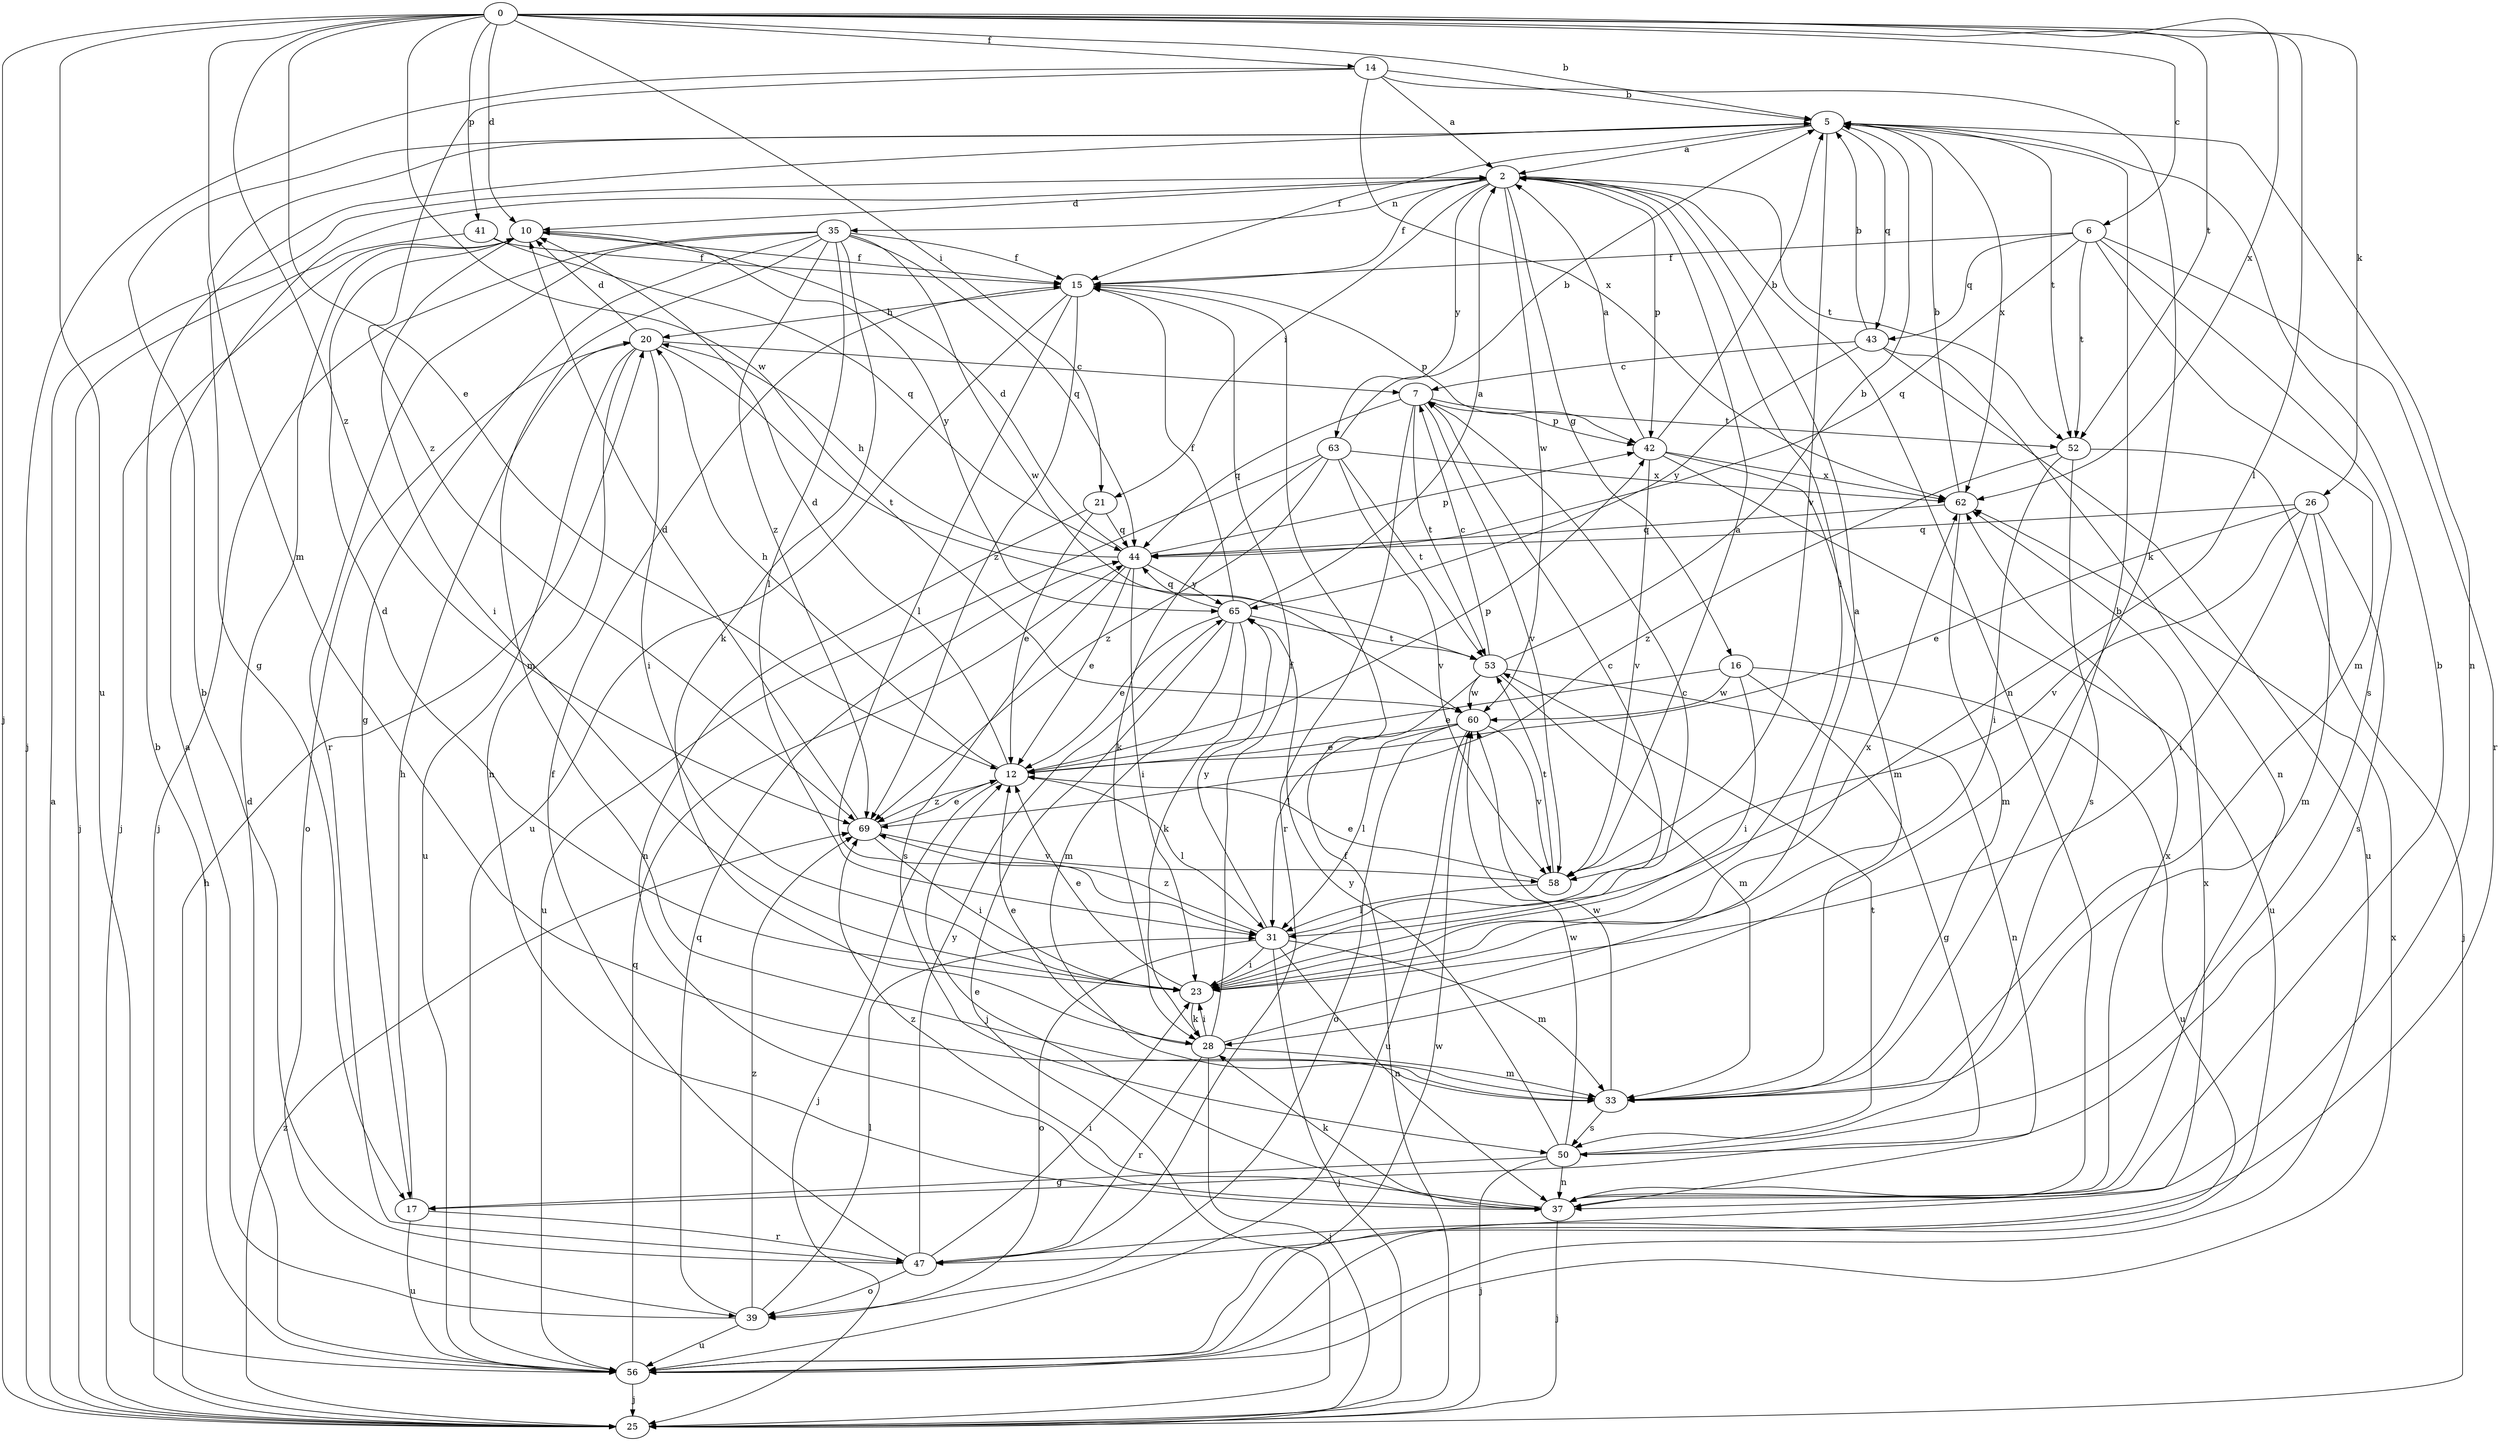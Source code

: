 strict digraph  {
0;
2;
5;
6;
7;
10;
12;
14;
15;
16;
17;
20;
21;
23;
25;
26;
28;
31;
33;
35;
37;
39;
41;
42;
43;
44;
47;
50;
52;
53;
56;
58;
60;
62;
63;
65;
69;
0 -> 5  [label=b];
0 -> 6  [label=c];
0 -> 10  [label=d];
0 -> 12  [label=e];
0 -> 14  [label=f];
0 -> 21  [label=i];
0 -> 25  [label=j];
0 -> 26  [label=k];
0 -> 31  [label=l];
0 -> 33  [label=m];
0 -> 41  [label=p];
0 -> 52  [label=t];
0 -> 56  [label=u];
0 -> 60  [label=w];
0 -> 62  [label=x];
0 -> 69  [label=z];
2 -> 10  [label=d];
2 -> 15  [label=f];
2 -> 16  [label=g];
2 -> 21  [label=i];
2 -> 23  [label=i];
2 -> 35  [label=n];
2 -> 37  [label=n];
2 -> 42  [label=p];
2 -> 52  [label=t];
2 -> 60  [label=w];
2 -> 63  [label=y];
5 -> 2  [label=a];
5 -> 15  [label=f];
5 -> 17  [label=g];
5 -> 37  [label=n];
5 -> 43  [label=q];
5 -> 52  [label=t];
5 -> 58  [label=v];
5 -> 62  [label=x];
6 -> 15  [label=f];
6 -> 33  [label=m];
6 -> 43  [label=q];
6 -> 44  [label=q];
6 -> 47  [label=r];
6 -> 50  [label=s];
6 -> 52  [label=t];
7 -> 42  [label=p];
7 -> 44  [label=q];
7 -> 47  [label=r];
7 -> 52  [label=t];
7 -> 53  [label=t];
7 -> 58  [label=v];
10 -> 15  [label=f];
10 -> 23  [label=i];
10 -> 25  [label=j];
10 -> 65  [label=y];
12 -> 10  [label=d];
12 -> 20  [label=h];
12 -> 25  [label=j];
12 -> 31  [label=l];
12 -> 42  [label=p];
12 -> 69  [label=z];
14 -> 2  [label=a];
14 -> 5  [label=b];
14 -> 25  [label=j];
14 -> 28  [label=k];
14 -> 62  [label=x];
14 -> 69  [label=z];
15 -> 20  [label=h];
15 -> 31  [label=l];
15 -> 42  [label=p];
15 -> 56  [label=u];
15 -> 69  [label=z];
16 -> 12  [label=e];
16 -> 17  [label=g];
16 -> 23  [label=i];
16 -> 56  [label=u];
16 -> 60  [label=w];
17 -> 20  [label=h];
17 -> 47  [label=r];
17 -> 56  [label=u];
20 -> 7  [label=c];
20 -> 10  [label=d];
20 -> 23  [label=i];
20 -> 37  [label=n];
20 -> 39  [label=o];
20 -> 53  [label=t];
20 -> 56  [label=u];
21 -> 12  [label=e];
21 -> 37  [label=n];
21 -> 44  [label=q];
23 -> 7  [label=c];
23 -> 10  [label=d];
23 -> 12  [label=e];
23 -> 28  [label=k];
23 -> 62  [label=x];
25 -> 2  [label=a];
25 -> 15  [label=f];
25 -> 20  [label=h];
25 -> 69  [label=z];
26 -> 12  [label=e];
26 -> 23  [label=i];
26 -> 33  [label=m];
26 -> 44  [label=q];
26 -> 50  [label=s];
26 -> 58  [label=v];
28 -> 2  [label=a];
28 -> 12  [label=e];
28 -> 15  [label=f];
28 -> 23  [label=i];
28 -> 25  [label=j];
28 -> 33  [label=m];
28 -> 47  [label=r];
31 -> 7  [label=c];
31 -> 23  [label=i];
31 -> 25  [label=j];
31 -> 33  [label=m];
31 -> 37  [label=n];
31 -> 39  [label=o];
31 -> 65  [label=y];
31 -> 69  [label=z];
33 -> 5  [label=b];
33 -> 50  [label=s];
33 -> 60  [label=w];
35 -> 15  [label=f];
35 -> 17  [label=g];
35 -> 25  [label=j];
35 -> 28  [label=k];
35 -> 31  [label=l];
35 -> 33  [label=m];
35 -> 44  [label=q];
35 -> 47  [label=r];
35 -> 60  [label=w];
35 -> 69  [label=z];
37 -> 5  [label=b];
37 -> 12  [label=e];
37 -> 25  [label=j];
37 -> 28  [label=k];
37 -> 62  [label=x];
37 -> 69  [label=z];
39 -> 2  [label=a];
39 -> 31  [label=l];
39 -> 44  [label=q];
39 -> 56  [label=u];
39 -> 69  [label=z];
41 -> 15  [label=f];
41 -> 25  [label=j];
41 -> 44  [label=q];
42 -> 2  [label=a];
42 -> 5  [label=b];
42 -> 33  [label=m];
42 -> 56  [label=u];
42 -> 58  [label=v];
42 -> 62  [label=x];
43 -> 5  [label=b];
43 -> 7  [label=c];
43 -> 37  [label=n];
43 -> 56  [label=u];
43 -> 65  [label=y];
44 -> 10  [label=d];
44 -> 12  [label=e];
44 -> 20  [label=h];
44 -> 23  [label=i];
44 -> 42  [label=p];
44 -> 50  [label=s];
44 -> 65  [label=y];
47 -> 5  [label=b];
47 -> 15  [label=f];
47 -> 23  [label=i];
47 -> 39  [label=o];
47 -> 62  [label=x];
47 -> 65  [label=y];
50 -> 17  [label=g];
50 -> 25  [label=j];
50 -> 37  [label=n];
50 -> 53  [label=t];
50 -> 60  [label=w];
50 -> 65  [label=y];
52 -> 23  [label=i];
52 -> 25  [label=j];
52 -> 50  [label=s];
52 -> 69  [label=z];
53 -> 5  [label=b];
53 -> 7  [label=c];
53 -> 31  [label=l];
53 -> 33  [label=m];
53 -> 37  [label=n];
53 -> 60  [label=w];
56 -> 5  [label=b];
56 -> 10  [label=d];
56 -> 25  [label=j];
56 -> 44  [label=q];
56 -> 60  [label=w];
56 -> 62  [label=x];
58 -> 2  [label=a];
58 -> 12  [label=e];
58 -> 31  [label=l];
58 -> 53  [label=t];
60 -> 12  [label=e];
60 -> 31  [label=l];
60 -> 39  [label=o];
60 -> 56  [label=u];
60 -> 58  [label=v];
62 -> 5  [label=b];
62 -> 33  [label=m];
62 -> 44  [label=q];
63 -> 5  [label=b];
63 -> 28  [label=k];
63 -> 53  [label=t];
63 -> 56  [label=u];
63 -> 58  [label=v];
63 -> 62  [label=x];
63 -> 69  [label=z];
65 -> 2  [label=a];
65 -> 12  [label=e];
65 -> 15  [label=f];
65 -> 25  [label=j];
65 -> 28  [label=k];
65 -> 33  [label=m];
65 -> 44  [label=q];
65 -> 53  [label=t];
69 -> 10  [label=d];
69 -> 12  [label=e];
69 -> 23  [label=i];
69 -> 58  [label=v];
}
